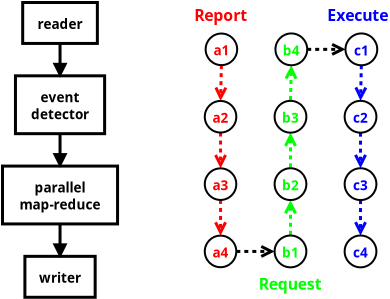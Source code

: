<?xml version="1.0" encoding="UTF-8"?>
<dia:diagram xmlns:dia="http://www.lysator.liu.se/~alla/dia/">
  <dia:layer name="Background" visible="true" active="true">
    <dia:group>
      <dia:object type="Standard - Text" version="1" id="O0">
        <dia:attribute name="obj_pos">
          <dia:point val="10.968,5.937"/>
        </dia:attribute>
        <dia:attribute name="obj_bb">
          <dia:rectangle val="10.968,5.205;13.986,6.125"/>
        </dia:attribute>
        <dia:attribute name="text">
          <dia:composite type="text">
            <dia:attribute name="string">
              <dia:string>#Report#</dia:string>
            </dia:attribute>
            <dia:attribute name="font">
              <dia:font family="sans" style="80" name="Helvetica-Bold"/>
            </dia:attribute>
            <dia:attribute name="height">
              <dia:real val="0.988"/>
            </dia:attribute>
            <dia:attribute name="pos">
              <dia:point val="10.968,5.937"/>
            </dia:attribute>
            <dia:attribute name="color">
              <dia:color val="#ff0000"/>
            </dia:attribute>
            <dia:attribute name="alignment">
              <dia:enum val="0"/>
            </dia:attribute>
          </dia:composite>
        </dia:attribute>
        <dia:attribute name="valign">
          <dia:enum val="3"/>
        </dia:attribute>
      </dia:object>
      <dia:object type="Standard - Text" version="1" id="O1">
        <dia:attribute name="obj_pos">
          <dia:point val="14.189,19.37"/>
        </dia:attribute>
        <dia:attribute name="obj_bb">
          <dia:rectangle val="14.189,18.638;17.841,19.558"/>
        </dia:attribute>
        <dia:attribute name="text">
          <dia:composite type="text">
            <dia:attribute name="string">
              <dia:string>#Request#</dia:string>
            </dia:attribute>
            <dia:attribute name="font">
              <dia:font family="sans" style="80" name="Helvetica-Bold"/>
            </dia:attribute>
            <dia:attribute name="height">
              <dia:real val="0.988"/>
            </dia:attribute>
            <dia:attribute name="pos">
              <dia:point val="14.189,19.37"/>
            </dia:attribute>
            <dia:attribute name="color">
              <dia:color val="#00ff00"/>
            </dia:attribute>
            <dia:attribute name="alignment">
              <dia:enum val="0"/>
            </dia:attribute>
          </dia:composite>
        </dia:attribute>
        <dia:attribute name="valign">
          <dia:enum val="3"/>
        </dia:attribute>
      </dia:object>
      <dia:object type="Standard - Text" version="1" id="O2">
        <dia:attribute name="obj_pos">
          <dia:point val="17.623,5.937"/>
        </dia:attribute>
        <dia:attribute name="obj_bb">
          <dia:rectangle val="17.623,5.205;21.151,6.125"/>
        </dia:attribute>
        <dia:attribute name="text">
          <dia:composite type="text">
            <dia:attribute name="string">
              <dia:string>#Execute#</dia:string>
            </dia:attribute>
            <dia:attribute name="font">
              <dia:font family="sans" style="80" name="Helvetica-Bold"/>
            </dia:attribute>
            <dia:attribute name="height">
              <dia:real val="0.988"/>
            </dia:attribute>
            <dia:attribute name="pos">
              <dia:point val="17.623,5.937"/>
            </dia:attribute>
            <dia:attribute name="color">
              <dia:color val="#0000ff"/>
            </dia:attribute>
            <dia:attribute name="alignment">
              <dia:enum val="0"/>
            </dia:attribute>
          </dia:composite>
        </dia:attribute>
        <dia:attribute name="valign">
          <dia:enum val="3"/>
        </dia:attribute>
      </dia:object>
      <dia:object type="Standard - Line" version="0" id="O3">
        <dia:attribute name="obj_pos">
          <dia:point val="12.327,8.144"/>
        </dia:attribute>
        <dia:attribute name="obj_bb">
          <dia:rectangle val="11.927,8.067;12.669,10.102"/>
        </dia:attribute>
        <dia:attribute name="conn_endpoints">
          <dia:point val="12.327,8.144"/>
          <dia:point val="12.285,9.935"/>
        </dia:attribute>
        <dia:attribute name="numcp">
          <dia:int val="1"/>
        </dia:attribute>
        <dia:attribute name="line_color">
          <dia:color val="#ff0000"/>
        </dia:attribute>
        <dia:attribute name="line_width">
          <dia:real val="0.15"/>
        </dia:attribute>
        <dia:attribute name="line_style">
          <dia:enum val="1"/>
        </dia:attribute>
        <dia:attribute name="end_arrow">
          <dia:enum val="1"/>
        </dia:attribute>
        <dia:attribute name="end_arrow_length">
          <dia:real val="0.5"/>
        </dia:attribute>
        <dia:attribute name="end_arrow_width">
          <dia:real val="0.5"/>
        </dia:attribute>
        <dia:attribute name="dashlength">
          <dia:real val="0.2"/>
        </dia:attribute>
      </dia:object>
      <dia:object type="Standard - Line" version="0" id="O4">
        <dia:attribute name="obj_pos">
          <dia:point val="12.285,11.514"/>
        </dia:attribute>
        <dia:attribute name="obj_bb">
          <dia:rectangle val="11.913,11.439;12.656,13.472"/>
        </dia:attribute>
        <dia:attribute name="conn_endpoints">
          <dia:point val="12.285,11.514"/>
          <dia:point val="12.285,13.305"/>
        </dia:attribute>
        <dia:attribute name="numcp">
          <dia:int val="1"/>
        </dia:attribute>
        <dia:attribute name="line_color">
          <dia:color val="#ff0000"/>
        </dia:attribute>
        <dia:attribute name="line_width">
          <dia:real val="0.15"/>
        </dia:attribute>
        <dia:attribute name="line_style">
          <dia:enum val="1"/>
        </dia:attribute>
        <dia:attribute name="end_arrow">
          <dia:enum val="1"/>
        </dia:attribute>
        <dia:attribute name="end_arrow_length">
          <dia:real val="0.5"/>
        </dia:attribute>
        <dia:attribute name="end_arrow_width">
          <dia:real val="0.5"/>
        </dia:attribute>
        <dia:attribute name="dashlength">
          <dia:real val="0.2"/>
        </dia:attribute>
      </dia:object>
      <dia:object type="Standard - Line" version="0" id="O5">
        <dia:attribute name="obj_pos">
          <dia:point val="12.285,14.884"/>
        </dia:attribute>
        <dia:attribute name="obj_bb">
          <dia:rectangle val="11.913,14.809;12.656,16.836"/>
        </dia:attribute>
        <dia:attribute name="conn_endpoints">
          <dia:point val="12.285,14.884"/>
          <dia:point val="12.284,16.669"/>
        </dia:attribute>
        <dia:attribute name="numcp">
          <dia:int val="1"/>
        </dia:attribute>
        <dia:attribute name="line_color">
          <dia:color val="#ff0000"/>
        </dia:attribute>
        <dia:attribute name="line_width">
          <dia:real val="0.15"/>
        </dia:attribute>
        <dia:attribute name="line_style">
          <dia:enum val="1"/>
        </dia:attribute>
        <dia:attribute name="end_arrow">
          <dia:enum val="1"/>
        </dia:attribute>
        <dia:attribute name="end_arrow_length">
          <dia:real val="0.5"/>
        </dia:attribute>
        <dia:attribute name="end_arrow_width">
          <dia:real val="0.5"/>
        </dia:attribute>
        <dia:attribute name="dashlength">
          <dia:real val="0.2"/>
        </dia:attribute>
        <dia:connections>
          <dia:connection handle="1" to="O6" connection="4"/>
        </dia:connections>
      </dia:object>
      <dia:object type="Flowchart - Ellipse" version="0" id="O6">
        <dia:attribute name="obj_pos">
          <dia:point val="11.496,16.669"/>
        </dia:attribute>
        <dia:attribute name="obj_bb">
          <dia:rectangle val="11.447,16.619;13.123,18.298"/>
        </dia:attribute>
        <dia:attribute name="elem_corner">
          <dia:point val="11.496,16.669"/>
        </dia:attribute>
        <dia:attribute name="elem_width">
          <dia:real val="1.576"/>
        </dia:attribute>
        <dia:attribute name="elem_height">
          <dia:real val="1.579"/>
        </dia:attribute>
        <dia:attribute name="border_width">
          <dia:real val="0.1"/>
        </dia:attribute>
        <dia:attribute name="show_background">
          <dia:boolean val="true"/>
        </dia:attribute>
        <dia:attribute name="padding">
          <dia:real val="0.01"/>
        </dia:attribute>
        <dia:attribute name="text">
          <dia:composite type="text">
            <dia:attribute name="string">
              <dia:string>#a4#</dia:string>
            </dia:attribute>
            <dia:attribute name="font">
              <dia:font family="sans" style="80" name="Helvetica-Bold"/>
            </dia:attribute>
            <dia:attribute name="height">
              <dia:real val="0.847"/>
            </dia:attribute>
            <dia:attribute name="pos">
              <dia:point val="12.284,17.665"/>
            </dia:attribute>
            <dia:attribute name="color">
              <dia:color val="#ff0000"/>
            </dia:attribute>
            <dia:attribute name="alignment">
              <dia:enum val="1"/>
            </dia:attribute>
          </dia:composite>
        </dia:attribute>
      </dia:object>
      <dia:object type="Standard - Line" version="0" id="O7">
        <dia:attribute name="obj_pos">
          <dia:point val="15.823,8.15"/>
        </dia:attribute>
        <dia:attribute name="obj_bb">
          <dia:rectangle val="15.434,8.073;16.177,10.005"/>
        </dia:attribute>
        <dia:attribute name="conn_endpoints">
          <dia:point val="15.823,8.15"/>
          <dia:point val="15.781,9.929"/>
        </dia:attribute>
        <dia:attribute name="numcp">
          <dia:int val="1"/>
        </dia:attribute>
        <dia:attribute name="line_color">
          <dia:color val="#00ff00"/>
        </dia:attribute>
        <dia:attribute name="line_width">
          <dia:real val="0.15"/>
        </dia:attribute>
        <dia:attribute name="line_style">
          <dia:enum val="1"/>
        </dia:attribute>
        <dia:attribute name="start_arrow">
          <dia:enum val="1"/>
        </dia:attribute>
        <dia:attribute name="start_arrow_length">
          <dia:real val="0.5"/>
        </dia:attribute>
        <dia:attribute name="start_arrow_width">
          <dia:real val="0.5"/>
        </dia:attribute>
        <dia:attribute name="dashlength">
          <dia:real val="0.2"/>
        </dia:attribute>
      </dia:object>
      <dia:object type="Standard - Line" version="0" id="O8">
        <dia:attribute name="obj_pos">
          <dia:point val="15.781,11.52"/>
        </dia:attribute>
        <dia:attribute name="obj_bb">
          <dia:rectangle val="15.409,11.445;16.152,13.374"/>
        </dia:attribute>
        <dia:attribute name="conn_endpoints">
          <dia:point val="15.781,11.52"/>
          <dia:point val="15.781,13.299"/>
        </dia:attribute>
        <dia:attribute name="numcp">
          <dia:int val="1"/>
        </dia:attribute>
        <dia:attribute name="line_color">
          <dia:color val="#00ff00"/>
        </dia:attribute>
        <dia:attribute name="line_width">
          <dia:real val="0.15"/>
        </dia:attribute>
        <dia:attribute name="line_style">
          <dia:enum val="1"/>
        </dia:attribute>
        <dia:attribute name="start_arrow">
          <dia:enum val="1"/>
        </dia:attribute>
        <dia:attribute name="start_arrow_length">
          <dia:real val="0.5"/>
        </dia:attribute>
        <dia:attribute name="start_arrow_width">
          <dia:real val="0.5"/>
        </dia:attribute>
        <dia:attribute name="dashlength">
          <dia:real val="0.2"/>
        </dia:attribute>
      </dia:object>
      <dia:object type="Standard - Line" version="0" id="O9">
        <dia:attribute name="obj_pos">
          <dia:point val="15.781,14.89"/>
        </dia:attribute>
        <dia:attribute name="obj_bb">
          <dia:rectangle val="15.409,14.815;16.152,16.738"/>
        </dia:attribute>
        <dia:attribute name="conn_endpoints">
          <dia:point val="15.781,14.89"/>
          <dia:point val="15.781,16.663"/>
        </dia:attribute>
        <dia:attribute name="numcp">
          <dia:int val="1"/>
        </dia:attribute>
        <dia:attribute name="line_color">
          <dia:color val="#00ff00"/>
        </dia:attribute>
        <dia:attribute name="line_width">
          <dia:real val="0.15"/>
        </dia:attribute>
        <dia:attribute name="line_style">
          <dia:enum val="1"/>
        </dia:attribute>
        <dia:attribute name="start_arrow">
          <dia:enum val="1"/>
        </dia:attribute>
        <dia:attribute name="start_arrow_length">
          <dia:real val="0.5"/>
        </dia:attribute>
        <dia:attribute name="start_arrow_width">
          <dia:real val="0.5"/>
        </dia:attribute>
        <dia:attribute name="dashlength">
          <dia:real val="0.2"/>
        </dia:attribute>
        <dia:connections>
          <dia:connection handle="1" to="O10" connection="4"/>
        </dia:connections>
      </dia:object>
      <dia:object type="Flowchart - Ellipse" version="0" id="O10">
        <dia:attribute name="obj_pos">
          <dia:point val="14.987,16.663"/>
        </dia:attribute>
        <dia:attribute name="obj_bb">
          <dia:rectangle val="14.937,16.613;16.625,18.304"/>
        </dia:attribute>
        <dia:attribute name="elem_corner">
          <dia:point val="14.987,16.663"/>
        </dia:attribute>
        <dia:attribute name="elem_width">
          <dia:real val="1.588"/>
        </dia:attribute>
        <dia:attribute name="elem_height">
          <dia:real val="1.591"/>
        </dia:attribute>
        <dia:attribute name="border_width">
          <dia:real val="0.1"/>
        </dia:attribute>
        <dia:attribute name="show_background">
          <dia:boolean val="true"/>
        </dia:attribute>
        <dia:attribute name="padding">
          <dia:real val="0.01"/>
        </dia:attribute>
        <dia:attribute name="text">
          <dia:composite type="text">
            <dia:attribute name="string">
              <dia:string>#b1#</dia:string>
            </dia:attribute>
            <dia:attribute name="font">
              <dia:font family="sans" style="80" name="Helvetica-Bold"/>
            </dia:attribute>
            <dia:attribute name="height">
              <dia:real val="0.847"/>
            </dia:attribute>
            <dia:attribute name="pos">
              <dia:point val="15.781,17.665"/>
            </dia:attribute>
            <dia:attribute name="color">
              <dia:color val="#00ff00"/>
            </dia:attribute>
            <dia:attribute name="alignment">
              <dia:enum val="1"/>
            </dia:attribute>
          </dia:composite>
        </dia:attribute>
      </dia:object>
      <dia:object type="Standard - Line" version="0" id="O11">
        <dia:attribute name="obj_pos">
          <dia:point val="19.325,8.15"/>
        </dia:attribute>
        <dia:attribute name="obj_bb">
          <dia:rectangle val="18.925,8.073;19.668,10.096"/>
        </dia:attribute>
        <dia:attribute name="conn_endpoints">
          <dia:point val="19.325,8.15"/>
          <dia:point val="19.283,9.929"/>
        </dia:attribute>
        <dia:attribute name="numcp">
          <dia:int val="1"/>
        </dia:attribute>
        <dia:attribute name="line_color">
          <dia:color val="#0000ff"/>
        </dia:attribute>
        <dia:attribute name="line_width">
          <dia:real val="0.15"/>
        </dia:attribute>
        <dia:attribute name="line_style">
          <dia:enum val="1"/>
        </dia:attribute>
        <dia:attribute name="end_arrow">
          <dia:enum val="1"/>
        </dia:attribute>
        <dia:attribute name="end_arrow_length">
          <dia:real val="0.5"/>
        </dia:attribute>
        <dia:attribute name="end_arrow_width">
          <dia:real val="0.5"/>
        </dia:attribute>
        <dia:attribute name="dashlength">
          <dia:real val="0.2"/>
        </dia:attribute>
      </dia:object>
      <dia:object type="Standard - Line" version="0" id="O12">
        <dia:attribute name="obj_pos">
          <dia:point val="19.283,11.52"/>
        </dia:attribute>
        <dia:attribute name="obj_bb">
          <dia:rectangle val="18.911,11.445;19.654,13.466"/>
        </dia:attribute>
        <dia:attribute name="conn_endpoints">
          <dia:point val="19.283,11.52"/>
          <dia:point val="19.283,13.299"/>
        </dia:attribute>
        <dia:attribute name="numcp">
          <dia:int val="1"/>
        </dia:attribute>
        <dia:attribute name="line_color">
          <dia:color val="#0000ff"/>
        </dia:attribute>
        <dia:attribute name="line_width">
          <dia:real val="0.15"/>
        </dia:attribute>
        <dia:attribute name="line_style">
          <dia:enum val="1"/>
        </dia:attribute>
        <dia:attribute name="end_arrow">
          <dia:enum val="1"/>
        </dia:attribute>
        <dia:attribute name="end_arrow_length">
          <dia:real val="0.5"/>
        </dia:attribute>
        <dia:attribute name="end_arrow_width">
          <dia:real val="0.5"/>
        </dia:attribute>
        <dia:attribute name="dashlength">
          <dia:real val="0.2"/>
        </dia:attribute>
      </dia:object>
      <dia:object type="Standard - Line" version="0" id="O13">
        <dia:attribute name="obj_pos">
          <dia:point val="19.283,14.89"/>
        </dia:attribute>
        <dia:attribute name="obj_bb">
          <dia:rectangle val="18.912,14.815;19.654,16.831"/>
        </dia:attribute>
        <dia:attribute name="conn_endpoints">
          <dia:point val="19.283,14.89"/>
          <dia:point val="19.283,16.663"/>
        </dia:attribute>
        <dia:attribute name="numcp">
          <dia:int val="1"/>
        </dia:attribute>
        <dia:attribute name="line_color">
          <dia:color val="#0000ff"/>
        </dia:attribute>
        <dia:attribute name="line_width">
          <dia:real val="0.15"/>
        </dia:attribute>
        <dia:attribute name="line_style">
          <dia:enum val="1"/>
        </dia:attribute>
        <dia:attribute name="end_arrow">
          <dia:enum val="1"/>
        </dia:attribute>
        <dia:attribute name="end_arrow_length">
          <dia:real val="0.5"/>
        </dia:attribute>
        <dia:attribute name="end_arrow_width">
          <dia:real val="0.5"/>
        </dia:attribute>
        <dia:attribute name="dashlength">
          <dia:real val="0.2"/>
        </dia:attribute>
        <dia:connections>
          <dia:connection handle="1" to="O14" connection="4"/>
        </dia:connections>
      </dia:object>
      <dia:object type="Flowchart - Ellipse" version="0" id="O14">
        <dia:attribute name="obj_pos">
          <dia:point val="18.489,16.663"/>
        </dia:attribute>
        <dia:attribute name="obj_bb">
          <dia:rectangle val="18.439,16.613;20.127,18.304"/>
        </dia:attribute>
        <dia:attribute name="elem_corner">
          <dia:point val="18.489,16.663"/>
        </dia:attribute>
        <dia:attribute name="elem_width">
          <dia:real val="1.588"/>
        </dia:attribute>
        <dia:attribute name="elem_height">
          <dia:real val="1.591"/>
        </dia:attribute>
        <dia:attribute name="border_width">
          <dia:real val="0.1"/>
        </dia:attribute>
        <dia:attribute name="show_background">
          <dia:boolean val="true"/>
        </dia:attribute>
        <dia:attribute name="padding">
          <dia:real val="0.01"/>
        </dia:attribute>
        <dia:attribute name="text">
          <dia:composite type="text">
            <dia:attribute name="string">
              <dia:string>#c4#</dia:string>
            </dia:attribute>
            <dia:attribute name="font">
              <dia:font family="sans" style="80" name="Helvetica-Bold"/>
            </dia:attribute>
            <dia:attribute name="height">
              <dia:real val="0.847"/>
            </dia:attribute>
            <dia:attribute name="pos">
              <dia:point val="19.283,17.665"/>
            </dia:attribute>
            <dia:attribute name="color">
              <dia:color val="#0000ff"/>
            </dia:attribute>
            <dia:attribute name="alignment">
              <dia:enum val="1"/>
            </dia:attribute>
          </dia:composite>
        </dia:attribute>
      </dia:object>
      <dia:object type="Standard - Line" version="0" id="O15">
        <dia:attribute name="obj_pos">
          <dia:point val="13.073,17.458"/>
        </dia:attribute>
        <dia:attribute name="obj_bb">
          <dia:rectangle val="12.998,17.087;15.155,17.83"/>
        </dia:attribute>
        <dia:attribute name="conn_endpoints">
          <dia:point val="13.073,17.458"/>
          <dia:point val="14.987,17.459"/>
        </dia:attribute>
        <dia:attribute name="numcp">
          <dia:int val="1"/>
        </dia:attribute>
        <dia:attribute name="line_width">
          <dia:real val="0.15"/>
        </dia:attribute>
        <dia:attribute name="line_style">
          <dia:enum val="1"/>
        </dia:attribute>
        <dia:attribute name="end_arrow">
          <dia:enum val="1"/>
        </dia:attribute>
        <dia:attribute name="end_arrow_length">
          <dia:real val="0.5"/>
        </dia:attribute>
        <dia:attribute name="end_arrow_width">
          <dia:real val="0.5"/>
        </dia:attribute>
        <dia:attribute name="dashlength">
          <dia:real val="0.2"/>
        </dia:attribute>
        <dia:connections>
          <dia:connection handle="0" to="O6" connection="0"/>
          <dia:connection handle="1" to="O10" connection="8"/>
        </dia:connections>
      </dia:object>
      <dia:object type="Standard - Line" version="0" id="O16">
        <dia:attribute name="obj_pos">
          <dia:point val="16.617,7.354"/>
        </dia:attribute>
        <dia:attribute name="obj_bb">
          <dia:rectangle val="16.542,6.983;18.699,7.725"/>
        </dia:attribute>
        <dia:attribute name="conn_endpoints">
          <dia:point val="16.617,7.354"/>
          <dia:point val="18.531,7.354"/>
        </dia:attribute>
        <dia:attribute name="numcp">
          <dia:int val="1"/>
        </dia:attribute>
        <dia:attribute name="line_width">
          <dia:real val="0.15"/>
        </dia:attribute>
        <dia:attribute name="line_style">
          <dia:enum val="1"/>
        </dia:attribute>
        <dia:attribute name="end_arrow">
          <dia:enum val="1"/>
        </dia:attribute>
        <dia:attribute name="end_arrow_length">
          <dia:real val="0.5"/>
        </dia:attribute>
        <dia:attribute name="end_arrow_width">
          <dia:real val="0.5"/>
        </dia:attribute>
        <dia:attribute name="dashlength">
          <dia:real val="0.2"/>
        </dia:attribute>
      </dia:object>
      <dia:group>
        <dia:object type="Flowchart - Ellipse" version="0" id="O17">
          <dia:attribute name="obj_pos">
            <dia:point val="11.496,13.305"/>
          </dia:attribute>
          <dia:attribute name="obj_bb">
            <dia:rectangle val="11.447,13.255;13.123,14.934"/>
          </dia:attribute>
          <dia:attribute name="elem_corner">
            <dia:point val="11.496,13.305"/>
          </dia:attribute>
          <dia:attribute name="elem_width">
            <dia:real val="1.576"/>
          </dia:attribute>
          <dia:attribute name="elem_height">
            <dia:real val="1.579"/>
          </dia:attribute>
          <dia:attribute name="border_width">
            <dia:real val="0.1"/>
          </dia:attribute>
          <dia:attribute name="show_background">
            <dia:boolean val="true"/>
          </dia:attribute>
          <dia:attribute name="padding">
            <dia:real val="0.01"/>
          </dia:attribute>
          <dia:attribute name="text">
            <dia:composite type="text">
              <dia:attribute name="string">
                <dia:string>#a3#</dia:string>
              </dia:attribute>
              <dia:attribute name="font">
                <dia:font family="sans" style="80" name="Helvetica-Bold"/>
              </dia:attribute>
              <dia:attribute name="height">
                <dia:real val="0.847"/>
              </dia:attribute>
              <dia:attribute name="pos">
                <dia:point val="12.284,14.301"/>
              </dia:attribute>
              <dia:attribute name="color">
                <dia:color val="#ff0000"/>
              </dia:attribute>
              <dia:attribute name="alignment">
                <dia:enum val="1"/>
              </dia:attribute>
            </dia:composite>
          </dia:attribute>
        </dia:object>
        <dia:object type="Flowchart - Ellipse" version="0" id="O18">
          <dia:attribute name="obj_pos">
            <dia:point val="14.987,13.299"/>
          </dia:attribute>
          <dia:attribute name="obj_bb">
            <dia:rectangle val="14.937,13.249;16.625,14.94"/>
          </dia:attribute>
          <dia:attribute name="elem_corner">
            <dia:point val="14.987,13.299"/>
          </dia:attribute>
          <dia:attribute name="elem_width">
            <dia:real val="1.588"/>
          </dia:attribute>
          <dia:attribute name="elem_height">
            <dia:real val="1.591"/>
          </dia:attribute>
          <dia:attribute name="border_width">
            <dia:real val="0.1"/>
          </dia:attribute>
          <dia:attribute name="show_background">
            <dia:boolean val="true"/>
          </dia:attribute>
          <dia:attribute name="padding">
            <dia:real val="0.01"/>
          </dia:attribute>
          <dia:attribute name="text">
            <dia:composite type="text">
              <dia:attribute name="string">
                <dia:string>#b2#</dia:string>
              </dia:attribute>
              <dia:attribute name="font">
                <dia:font family="sans" style="80" name="Helvetica-Bold"/>
              </dia:attribute>
              <dia:attribute name="height">
                <dia:real val="0.847"/>
              </dia:attribute>
              <dia:attribute name="pos">
                <dia:point val="15.781,14.301"/>
              </dia:attribute>
              <dia:attribute name="color">
                <dia:color val="#00ff00"/>
              </dia:attribute>
              <dia:attribute name="alignment">
                <dia:enum val="1"/>
              </dia:attribute>
            </dia:composite>
          </dia:attribute>
        </dia:object>
        <dia:object type="Flowchart - Ellipse" version="0" id="O19">
          <dia:attribute name="obj_pos">
            <dia:point val="18.489,13.299"/>
          </dia:attribute>
          <dia:attribute name="obj_bb">
            <dia:rectangle val="18.439,13.249;20.127,14.94"/>
          </dia:attribute>
          <dia:attribute name="elem_corner">
            <dia:point val="18.489,13.299"/>
          </dia:attribute>
          <dia:attribute name="elem_width">
            <dia:real val="1.588"/>
          </dia:attribute>
          <dia:attribute name="elem_height">
            <dia:real val="1.591"/>
          </dia:attribute>
          <dia:attribute name="border_width">
            <dia:real val="0.1"/>
          </dia:attribute>
          <dia:attribute name="show_background">
            <dia:boolean val="true"/>
          </dia:attribute>
          <dia:attribute name="padding">
            <dia:real val="0.01"/>
          </dia:attribute>
          <dia:attribute name="text">
            <dia:composite type="text">
              <dia:attribute name="string">
                <dia:string>#c3#</dia:string>
              </dia:attribute>
              <dia:attribute name="font">
                <dia:font family="sans" style="80" name="Helvetica-Bold"/>
              </dia:attribute>
              <dia:attribute name="height">
                <dia:real val="0.847"/>
              </dia:attribute>
              <dia:attribute name="pos">
                <dia:point val="19.283,14.301"/>
              </dia:attribute>
              <dia:attribute name="color">
                <dia:color val="#0000ff"/>
              </dia:attribute>
              <dia:attribute name="alignment">
                <dia:enum val="1"/>
              </dia:attribute>
            </dia:composite>
          </dia:attribute>
        </dia:object>
      </dia:group>
      <dia:group>
        <dia:object type="Flowchart - Ellipse" version="0" id="O20">
          <dia:attribute name="obj_pos">
            <dia:point val="11.496,9.935"/>
          </dia:attribute>
          <dia:attribute name="obj_bb">
            <dia:rectangle val="11.447,9.885;13.123,11.564"/>
          </dia:attribute>
          <dia:attribute name="elem_corner">
            <dia:point val="11.496,9.935"/>
          </dia:attribute>
          <dia:attribute name="elem_width">
            <dia:real val="1.576"/>
          </dia:attribute>
          <dia:attribute name="elem_height">
            <dia:real val="1.579"/>
          </dia:attribute>
          <dia:attribute name="border_width">
            <dia:real val="0.1"/>
          </dia:attribute>
          <dia:attribute name="show_background">
            <dia:boolean val="true"/>
          </dia:attribute>
          <dia:attribute name="padding">
            <dia:real val="0.01"/>
          </dia:attribute>
          <dia:attribute name="text">
            <dia:composite type="text">
              <dia:attribute name="string">
                <dia:string>#a2#</dia:string>
              </dia:attribute>
              <dia:attribute name="font">
                <dia:font family="sans" style="80" name="Helvetica-Bold"/>
              </dia:attribute>
              <dia:attribute name="height">
                <dia:real val="0.847"/>
              </dia:attribute>
              <dia:attribute name="pos">
                <dia:point val="12.284,10.931"/>
              </dia:attribute>
              <dia:attribute name="color">
                <dia:color val="#ff0000"/>
              </dia:attribute>
              <dia:attribute name="alignment">
                <dia:enum val="1"/>
              </dia:attribute>
            </dia:composite>
          </dia:attribute>
        </dia:object>
        <dia:object type="Flowchart - Ellipse" version="0" id="O21">
          <dia:attribute name="obj_pos">
            <dia:point val="14.987,9.929"/>
          </dia:attribute>
          <dia:attribute name="obj_bb">
            <dia:rectangle val="14.937,9.879;16.625,11.57"/>
          </dia:attribute>
          <dia:attribute name="elem_corner">
            <dia:point val="14.987,9.929"/>
          </dia:attribute>
          <dia:attribute name="elem_width">
            <dia:real val="1.588"/>
          </dia:attribute>
          <dia:attribute name="elem_height">
            <dia:real val="1.591"/>
          </dia:attribute>
          <dia:attribute name="border_width">
            <dia:real val="0.1"/>
          </dia:attribute>
          <dia:attribute name="show_background">
            <dia:boolean val="true"/>
          </dia:attribute>
          <dia:attribute name="padding">
            <dia:real val="0.01"/>
          </dia:attribute>
          <dia:attribute name="text">
            <dia:composite type="text">
              <dia:attribute name="string">
                <dia:string>#b3#</dia:string>
              </dia:attribute>
              <dia:attribute name="font">
                <dia:font family="sans" style="80" name="Helvetica-Bold"/>
              </dia:attribute>
              <dia:attribute name="height">
                <dia:real val="0.847"/>
              </dia:attribute>
              <dia:attribute name="pos">
                <dia:point val="15.781,10.931"/>
              </dia:attribute>
              <dia:attribute name="color">
                <dia:color val="#00ff00"/>
              </dia:attribute>
              <dia:attribute name="alignment">
                <dia:enum val="1"/>
              </dia:attribute>
            </dia:composite>
          </dia:attribute>
        </dia:object>
        <dia:object type="Flowchart - Ellipse" version="0" id="O22">
          <dia:attribute name="obj_pos">
            <dia:point val="18.489,9.929"/>
          </dia:attribute>
          <dia:attribute name="obj_bb">
            <dia:rectangle val="18.439,9.879;20.127,11.57"/>
          </dia:attribute>
          <dia:attribute name="elem_corner">
            <dia:point val="18.489,9.929"/>
          </dia:attribute>
          <dia:attribute name="elem_width">
            <dia:real val="1.588"/>
          </dia:attribute>
          <dia:attribute name="elem_height">
            <dia:real val="1.591"/>
          </dia:attribute>
          <dia:attribute name="border_width">
            <dia:real val="0.1"/>
          </dia:attribute>
          <dia:attribute name="show_background">
            <dia:boolean val="true"/>
          </dia:attribute>
          <dia:attribute name="padding">
            <dia:real val="0.01"/>
          </dia:attribute>
          <dia:attribute name="text">
            <dia:composite type="text">
              <dia:attribute name="string">
                <dia:string>#c2#</dia:string>
              </dia:attribute>
              <dia:attribute name="font">
                <dia:font family="sans" style="80" name="Helvetica-Bold"/>
              </dia:attribute>
              <dia:attribute name="height">
                <dia:real val="0.847"/>
              </dia:attribute>
              <dia:attribute name="pos">
                <dia:point val="19.283,10.931"/>
              </dia:attribute>
              <dia:attribute name="color">
                <dia:color val="#0000ff"/>
              </dia:attribute>
              <dia:attribute name="alignment">
                <dia:enum val="1"/>
              </dia:attribute>
            </dia:composite>
          </dia:attribute>
        </dia:object>
      </dia:group>
      <dia:group>
        <dia:object type="Flowchart - Ellipse" version="0" id="O23">
          <dia:attribute name="obj_pos">
            <dia:point val="11.539,6.564"/>
          </dia:attribute>
          <dia:attribute name="obj_bb">
            <dia:rectangle val="11.489,6.514;13.165,8.194"/>
          </dia:attribute>
          <dia:attribute name="elem_corner">
            <dia:point val="11.539,6.564"/>
          </dia:attribute>
          <dia:attribute name="elem_width">
            <dia:real val="1.576"/>
          </dia:attribute>
          <dia:attribute name="elem_height">
            <dia:real val="1.579"/>
          </dia:attribute>
          <dia:attribute name="border_width">
            <dia:real val="0.1"/>
          </dia:attribute>
          <dia:attribute name="show_background">
            <dia:boolean val="true"/>
          </dia:attribute>
          <dia:attribute name="padding">
            <dia:real val="0.01"/>
          </dia:attribute>
          <dia:attribute name="text">
            <dia:composite type="text">
              <dia:attribute name="string">
                <dia:string>#a1#</dia:string>
              </dia:attribute>
              <dia:attribute name="font">
                <dia:font family="sans" style="80" name="Helvetica-Bold"/>
              </dia:attribute>
              <dia:attribute name="height">
                <dia:real val="0.847"/>
              </dia:attribute>
              <dia:attribute name="pos">
                <dia:point val="12.326,7.561"/>
              </dia:attribute>
              <dia:attribute name="color">
                <dia:color val="#ff0000"/>
              </dia:attribute>
              <dia:attribute name="alignment">
                <dia:enum val="1"/>
              </dia:attribute>
            </dia:composite>
          </dia:attribute>
        </dia:object>
        <dia:object type="Flowchart - Ellipse" version="0" id="O24">
          <dia:attribute name="obj_pos">
            <dia:point val="15.029,6.559"/>
          </dia:attribute>
          <dia:attribute name="obj_bb">
            <dia:rectangle val="14.979,6.509;16.667,8.2"/>
          </dia:attribute>
          <dia:attribute name="elem_corner">
            <dia:point val="15.029,6.559"/>
          </dia:attribute>
          <dia:attribute name="elem_width">
            <dia:real val="1.588"/>
          </dia:attribute>
          <dia:attribute name="elem_height">
            <dia:real val="1.591"/>
          </dia:attribute>
          <dia:attribute name="border_width">
            <dia:real val="0.1"/>
          </dia:attribute>
          <dia:attribute name="show_background">
            <dia:boolean val="true"/>
          </dia:attribute>
          <dia:attribute name="padding">
            <dia:real val="0.01"/>
          </dia:attribute>
          <dia:attribute name="text">
            <dia:composite type="text">
              <dia:attribute name="string">
                <dia:string>#b4#</dia:string>
              </dia:attribute>
              <dia:attribute name="font">
                <dia:font family="sans" style="80" name="Helvetica-Bold"/>
              </dia:attribute>
              <dia:attribute name="height">
                <dia:real val="0.847"/>
              </dia:attribute>
              <dia:attribute name="pos">
                <dia:point val="15.823,7.561"/>
              </dia:attribute>
              <dia:attribute name="color">
                <dia:color val="#00ff00"/>
              </dia:attribute>
              <dia:attribute name="alignment">
                <dia:enum val="1"/>
              </dia:attribute>
            </dia:composite>
          </dia:attribute>
        </dia:object>
        <dia:object type="Flowchart - Ellipse" version="0" id="O25">
          <dia:attribute name="obj_pos">
            <dia:point val="18.531,6.559"/>
          </dia:attribute>
          <dia:attribute name="obj_bb">
            <dia:rectangle val="18.481,6.509;20.169,8.2"/>
          </dia:attribute>
          <dia:attribute name="elem_corner">
            <dia:point val="18.531,6.559"/>
          </dia:attribute>
          <dia:attribute name="elem_width">
            <dia:real val="1.588"/>
          </dia:attribute>
          <dia:attribute name="elem_height">
            <dia:real val="1.591"/>
          </dia:attribute>
          <dia:attribute name="border_width">
            <dia:real val="0.1"/>
          </dia:attribute>
          <dia:attribute name="show_background">
            <dia:boolean val="true"/>
          </dia:attribute>
          <dia:attribute name="padding">
            <dia:real val="0.01"/>
          </dia:attribute>
          <dia:attribute name="text">
            <dia:composite type="text">
              <dia:attribute name="string">
                <dia:string>#c1#</dia:string>
              </dia:attribute>
              <dia:attribute name="font">
                <dia:font family="sans" style="80" name="Helvetica-Bold"/>
              </dia:attribute>
              <dia:attribute name="height">
                <dia:real val="0.847"/>
              </dia:attribute>
              <dia:attribute name="pos">
                <dia:point val="19.325,7.561"/>
              </dia:attribute>
              <dia:attribute name="color">
                <dia:color val="#0000ff"/>
              </dia:attribute>
              <dia:attribute name="alignment">
                <dia:enum val="1"/>
              </dia:attribute>
            </dia:composite>
          </dia:attribute>
        </dia:object>
      </dia:group>
    </dia:group>
    <dia:group>
      <dia:object type="Flowchart - Box" version="0" id="O26">
        <dia:attribute name="obj_pos">
          <dia:point val="2.392,5.012"/>
        </dia:attribute>
        <dia:attribute name="obj_bb">
          <dia:rectangle val="2.317,4.937;6.2,7.133"/>
        </dia:attribute>
        <dia:attribute name="elem_corner">
          <dia:point val="2.392,5.012"/>
        </dia:attribute>
        <dia:attribute name="elem_width">
          <dia:real val="3.733"/>
        </dia:attribute>
        <dia:attribute name="elem_height">
          <dia:real val="2.047"/>
        </dia:attribute>
        <dia:attribute name="border_width">
          <dia:real val="0.15"/>
        </dia:attribute>
        <dia:attribute name="show_background">
          <dia:boolean val="true"/>
        </dia:attribute>
        <dia:attribute name="padding">
          <dia:real val="0.5"/>
        </dia:attribute>
        <dia:attribute name="text">
          <dia:composite type="text">
            <dia:attribute name="string">
              <dia:string>#reader#</dia:string>
            </dia:attribute>
            <dia:attribute name="font">
              <dia:font family="sans" style="80" name="Helvetica-Bold"/>
            </dia:attribute>
            <dia:attribute name="height">
              <dia:real val="0.847"/>
            </dia:attribute>
            <dia:attribute name="pos">
              <dia:point val="4.259,6.242"/>
            </dia:attribute>
            <dia:attribute name="color">
              <dia:color val="#000000"/>
            </dia:attribute>
            <dia:attribute name="alignment">
              <dia:enum val="1"/>
            </dia:attribute>
          </dia:composite>
        </dia:attribute>
      </dia:object>
      <dia:object type="Flowchart - Box" version="0" id="O27">
        <dia:attribute name="obj_pos">
          <dia:point val="2.03,8.678"/>
        </dia:attribute>
        <dia:attribute name="obj_bb">
          <dia:rectangle val="1.955,8.603;6.562,11.646"/>
        </dia:attribute>
        <dia:attribute name="elem_corner">
          <dia:point val="2.03,8.678"/>
        </dia:attribute>
        <dia:attribute name="elem_width">
          <dia:real val="4.458"/>
        </dia:attribute>
        <dia:attribute name="elem_height">
          <dia:real val="2.893"/>
        </dia:attribute>
        <dia:attribute name="border_width">
          <dia:real val="0.15"/>
        </dia:attribute>
        <dia:attribute name="show_background">
          <dia:boolean val="true"/>
        </dia:attribute>
        <dia:attribute name="padding">
          <dia:real val="0.5"/>
        </dia:attribute>
        <dia:attribute name="text">
          <dia:composite type="text">
            <dia:attribute name="string">
              <dia:string>#event
detector#</dia:string>
            </dia:attribute>
            <dia:attribute name="font">
              <dia:font family="sans" style="80" name="Helvetica-Bold"/>
            </dia:attribute>
            <dia:attribute name="height">
              <dia:real val="0.847"/>
            </dia:attribute>
            <dia:attribute name="pos">
              <dia:point val="4.259,9.908"/>
            </dia:attribute>
            <dia:attribute name="color">
              <dia:color val="#000000"/>
            </dia:attribute>
            <dia:attribute name="alignment">
              <dia:enum val="1"/>
            </dia:attribute>
          </dia:composite>
        </dia:attribute>
      </dia:object>
      <dia:object type="Flowchart - Box" version="0" id="O28">
        <dia:attribute name="obj_pos">
          <dia:point val="1.382,13.191"/>
        </dia:attribute>
        <dia:attribute name="obj_bb">
          <dia:rectangle val="1.307,13.116;7.21,16.159"/>
        </dia:attribute>
        <dia:attribute name="elem_corner">
          <dia:point val="1.382,13.191"/>
        </dia:attribute>
        <dia:attribute name="elem_width">
          <dia:real val="5.753"/>
        </dia:attribute>
        <dia:attribute name="elem_height">
          <dia:real val="2.893"/>
        </dia:attribute>
        <dia:attribute name="border_width">
          <dia:real val="0.15"/>
        </dia:attribute>
        <dia:attribute name="show_background">
          <dia:boolean val="true"/>
        </dia:attribute>
        <dia:attribute name="padding">
          <dia:real val="0.5"/>
        </dia:attribute>
        <dia:attribute name="text">
          <dia:composite type="text">
            <dia:attribute name="string">
              <dia:string>#parallel
map-reduce#</dia:string>
            </dia:attribute>
            <dia:attribute name="font">
              <dia:font family="sans" style="80" name="Helvetica-Bold"/>
            </dia:attribute>
            <dia:attribute name="height">
              <dia:real val="0.847"/>
            </dia:attribute>
            <dia:attribute name="pos">
              <dia:point val="4.259,14.421"/>
            </dia:attribute>
            <dia:attribute name="color">
              <dia:color val="#000000"/>
            </dia:attribute>
            <dia:attribute name="alignment">
              <dia:enum val="1"/>
            </dia:attribute>
          </dia:composite>
        </dia:attribute>
      </dia:object>
      <dia:object type="Flowchart - Box" version="0" id="O29">
        <dia:attribute name="obj_pos">
          <dia:point val="2.502,17.704"/>
        </dia:attribute>
        <dia:attribute name="obj_bb">
          <dia:rectangle val="2.427,17.629;6.09,19.826"/>
        </dia:attribute>
        <dia:attribute name="elem_corner">
          <dia:point val="2.502,17.704"/>
        </dia:attribute>
        <dia:attribute name="elem_width">
          <dia:real val="3.513"/>
        </dia:attribute>
        <dia:attribute name="elem_height">
          <dia:real val="2.047"/>
        </dia:attribute>
        <dia:attribute name="border_width">
          <dia:real val="0.15"/>
        </dia:attribute>
        <dia:attribute name="show_background">
          <dia:boolean val="true"/>
        </dia:attribute>
        <dia:attribute name="padding">
          <dia:real val="0.5"/>
        </dia:attribute>
        <dia:attribute name="text">
          <dia:composite type="text">
            <dia:attribute name="string">
              <dia:string>#writer#</dia:string>
            </dia:attribute>
            <dia:attribute name="font">
              <dia:font family="sans" style="80" name="Helvetica-Bold"/>
            </dia:attribute>
            <dia:attribute name="height">
              <dia:real val="0.847"/>
            </dia:attribute>
            <dia:attribute name="pos">
              <dia:point val="4.259,18.934"/>
            </dia:attribute>
            <dia:attribute name="color">
              <dia:color val="#000000"/>
            </dia:attribute>
            <dia:attribute name="alignment">
              <dia:enum val="1"/>
            </dia:attribute>
          </dia:composite>
        </dia:attribute>
      </dia:object>
      <dia:object type="Standard - Line" version="0" id="O30">
        <dia:attribute name="obj_pos">
          <dia:point val="4.259,7.058"/>
        </dia:attribute>
        <dia:attribute name="obj_bb">
          <dia:rectangle val="3.887,6.983;4.63,8.846"/>
        </dia:attribute>
        <dia:attribute name="conn_endpoints">
          <dia:point val="4.259,7.058"/>
          <dia:point val="4.259,8.678"/>
        </dia:attribute>
        <dia:attribute name="numcp">
          <dia:int val="1"/>
        </dia:attribute>
        <dia:attribute name="line_width">
          <dia:real val="0.15"/>
        </dia:attribute>
        <dia:attribute name="end_arrow">
          <dia:enum val="3"/>
        </dia:attribute>
        <dia:attribute name="end_arrow_length">
          <dia:real val="0.5"/>
        </dia:attribute>
        <dia:attribute name="end_arrow_width">
          <dia:real val="0.5"/>
        </dia:attribute>
        <dia:connections>
          <dia:connection handle="0" to="O26" connection="13"/>
          <dia:connection handle="1" to="O27" connection="2"/>
        </dia:connections>
      </dia:object>
      <dia:object type="Standard - Line" version="0" id="O31">
        <dia:attribute name="obj_pos">
          <dia:point val="4.259,11.571"/>
        </dia:attribute>
        <dia:attribute name="obj_bb">
          <dia:rectangle val="3.887,11.496;4.63,13.359"/>
        </dia:attribute>
        <dia:attribute name="conn_endpoints">
          <dia:point val="4.259,11.571"/>
          <dia:point val="4.259,13.191"/>
        </dia:attribute>
        <dia:attribute name="numcp">
          <dia:int val="1"/>
        </dia:attribute>
        <dia:attribute name="line_width">
          <dia:real val="0.15"/>
        </dia:attribute>
        <dia:attribute name="end_arrow">
          <dia:enum val="3"/>
        </dia:attribute>
        <dia:attribute name="end_arrow_length">
          <dia:real val="0.5"/>
        </dia:attribute>
        <dia:attribute name="end_arrow_width">
          <dia:real val="0.5"/>
        </dia:attribute>
        <dia:connections>
          <dia:connection handle="0" to="O27" connection="13"/>
          <dia:connection handle="1" to="O28" connection="2"/>
        </dia:connections>
      </dia:object>
      <dia:object type="Standard - Line" version="0" id="O32">
        <dia:attribute name="obj_pos">
          <dia:point val="4.259,16.084"/>
        </dia:attribute>
        <dia:attribute name="obj_bb">
          <dia:rectangle val="3.887,16.009;4.63,17.872"/>
        </dia:attribute>
        <dia:attribute name="conn_endpoints">
          <dia:point val="4.259,16.084"/>
          <dia:point val="4.259,17.704"/>
        </dia:attribute>
        <dia:attribute name="numcp">
          <dia:int val="1"/>
        </dia:attribute>
        <dia:attribute name="line_width">
          <dia:real val="0.15"/>
        </dia:attribute>
        <dia:attribute name="end_arrow">
          <dia:enum val="3"/>
        </dia:attribute>
        <dia:attribute name="end_arrow_length">
          <dia:real val="0.5"/>
        </dia:attribute>
        <dia:attribute name="end_arrow_width">
          <dia:real val="0.5"/>
        </dia:attribute>
        <dia:connections>
          <dia:connection handle="0" to="O28" connection="13"/>
          <dia:connection handle="1" to="O29" connection="2"/>
        </dia:connections>
      </dia:object>
    </dia:group>
  </dia:layer>
</dia:diagram>
